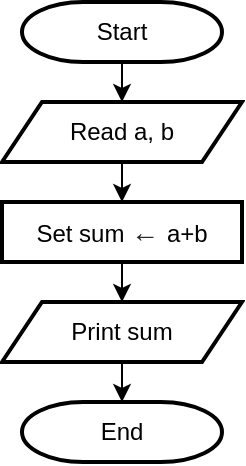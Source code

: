 <mxfile>
    <diagram id="CYTAGV3-VAPWBw76qcCB" name="Page-1">
        <mxGraphModel dx="210" dy="251" grid="1" gridSize="10" guides="1" tooltips="1" connect="1" arrows="1" fold="1" page="1" pageScale="1" pageWidth="850" pageHeight="1100" background="#FFFFFF" math="0" shadow="0">
            <root>
                <mxCell id="0"/>
                <mxCell id="1" parent="0"/>
                <mxCell id="4" value="" style="edgeStyle=none;html=1;rounded=0;" parent="1" source="2" target="3" edge="1">
                    <mxGeometry relative="1" as="geometry"/>
                </mxCell>
                <mxCell id="2" value="Start" style="strokeWidth=2;html=1;shape=mxgraph.flowchart.terminator;whiteSpace=wrap;rounded=0;" parent="1" vertex="1">
                    <mxGeometry x="90" y="40" width="100" height="30" as="geometry"/>
                </mxCell>
                <mxCell id="6" value="" style="edgeStyle=none;html=1;rounded=0;" parent="1" source="3" target="5" edge="1">
                    <mxGeometry relative="1" as="geometry"/>
                </mxCell>
                <mxCell id="3" value="Read a, b" style="shape=parallelogram;perimeter=parallelogramPerimeter;whiteSpace=wrap;html=1;fixedSize=1;strokeWidth=2;rounded=0;" parent="1" vertex="1">
                    <mxGeometry x="80" y="90" width="120" height="30" as="geometry"/>
                </mxCell>
                <mxCell id="8" value="" style="edgeStyle=none;html=1;rounded=0;" parent="1" source="5" target="7" edge="1">
                    <mxGeometry relative="1" as="geometry"/>
                </mxCell>
                <mxCell id="5" value="Set sum&amp;nbsp;&lt;span style=&quot;color: rgb(32 , 33 , 36) ; font-family: &amp;#34;arial&amp;#34; , sans-serif ; font-size: 14px ; text-align: left ; background-color: rgb(255 , 255 , 255)&quot;&gt;←&amp;nbsp;&lt;/span&gt;a+b" style="whiteSpace=wrap;html=1;strokeWidth=2;rounded=0;" parent="1" vertex="1">
                    <mxGeometry x="80" y="140" width="120" height="30" as="geometry"/>
                </mxCell>
                <mxCell id="7" value="Print sum" style="shape=parallelogram;perimeter=parallelogramPerimeter;whiteSpace=wrap;html=1;fixedSize=1;strokeWidth=2;rounded=0;" parent="1" vertex="1">
                    <mxGeometry x="80" y="190" width="120" height="30" as="geometry"/>
                </mxCell>
                <mxCell id="9" value="End" style="strokeWidth=2;html=1;shape=mxgraph.flowchart.terminator;whiteSpace=wrap;rounded=0;" parent="1" vertex="1">
                    <mxGeometry x="90" y="240" width="100" height="30" as="geometry"/>
                </mxCell>
                <mxCell id="10" value="" style="endArrow=classic;html=1;exitX=0.5;exitY=1;exitDx=0;exitDy=0;entryX=0.5;entryY=0;entryDx=0;entryDy=0;entryPerimeter=0;rounded=0;" parent="1" source="7" target="9" edge="1">
                    <mxGeometry width="50" height="50" relative="1" as="geometry">
                        <mxPoint x="290" y="210" as="sourcePoint"/>
                        <mxPoint x="340" y="160" as="targetPoint"/>
                    </mxGeometry>
                </mxCell>
            </root>
        </mxGraphModel>
    </diagram>
</mxfile>